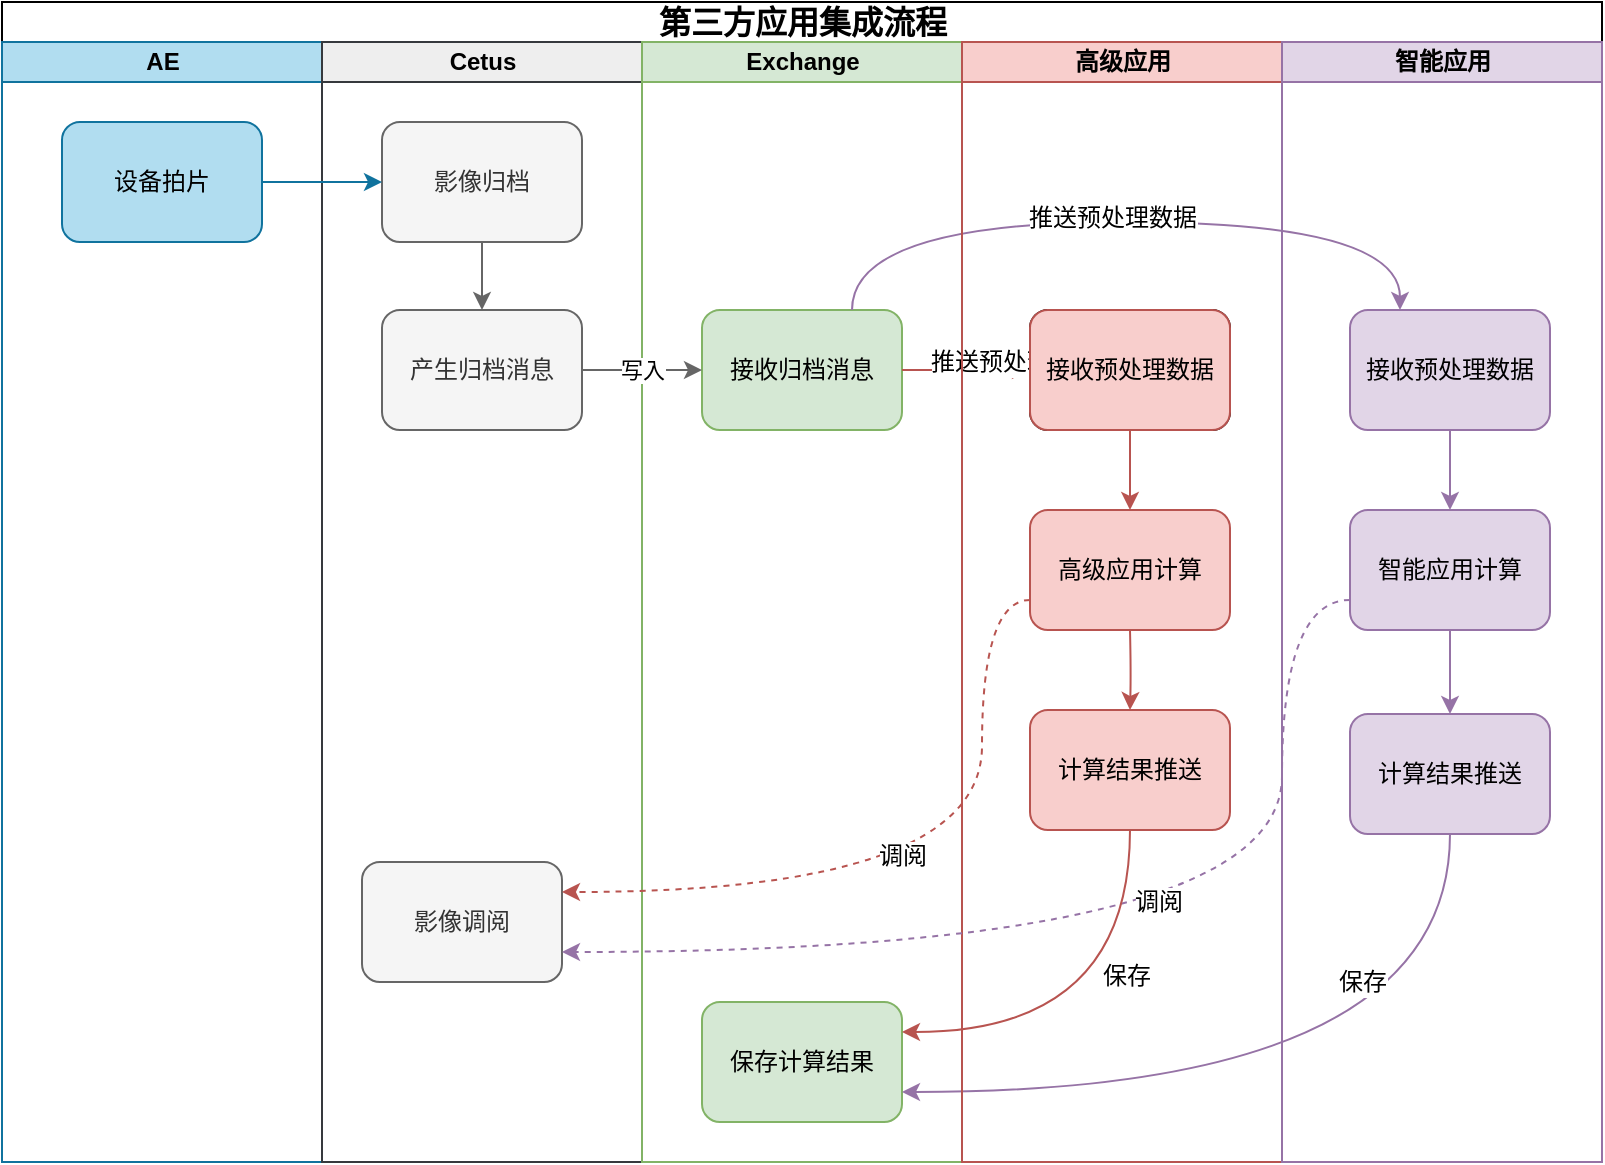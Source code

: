 <mxfile version="19.0.3" type="device"><diagram name="Page-1" id="74e2e168-ea6b-b213-b513-2b3c1d86103e"><mxGraphModel dx="1422" dy="881" grid="1" gridSize="10" guides="1" tooltips="1" connect="1" arrows="1" fold="1" page="1" pageScale="1" pageWidth="1100" pageHeight="850" background="#ffffff" math="0" shadow="0"><root><mxCell id="0"/><mxCell id="1" parent="0"/><mxCell id="77e6c97f196da883-1" value="&lt;span style=&quot;font-size: 16px;&quot;&gt;第三方应用集成流程&lt;/span&gt;" style="swimlane;html=1;childLayout=stackLayout;startSize=20;rounded=0;shadow=0;labelBackgroundColor=none;strokeWidth=1;fontFamily=Verdana;fontSize=8;align=center;fillColor=none;" parent="1" vertex="1"><mxGeometry x="70" y="40" width="800" height="580" as="geometry"/></mxCell><mxCell id="77e6c97f196da883-2" value="AE" style="swimlane;html=1;startSize=20;fillColor=#b1ddf0;strokeColor=#10739E;" parent="77e6c97f196da883-1" vertex="1"><mxGeometry y="20" width="160" height="560" as="geometry"/></mxCell><mxCell id="zWs-Ectqi9zTFfrd9tsQ-1" value="设备拍片" style="rounded=1;whiteSpace=wrap;html=1;shadow=0;labelBackgroundColor=none;strokeWidth=1;fontFamily=Helvetica;fontSize=12;align=center;fillColor=#b1ddf0;strokeColor=#10739e;" parent="77e6c97f196da883-2" vertex="1"><mxGeometry x="30" y="40" width="100" height="60" as="geometry"/></mxCell><mxCell id="77e6c97f196da883-3" value="Cetus" style="swimlane;html=1;startSize=20;fillColor=#eeeeee;strokeColor=#36393d;" parent="77e6c97f196da883-1" vertex="1"><mxGeometry x="160" y="20" width="160" height="560" as="geometry"><mxRectangle x="160" y="20" width="30" height="660" as="alternateBounds"/></mxGeometry></mxCell><mxCell id="Jdh-Vw_Ew0GuvKV6sFA_-42" value="产生归档消息" style="rounded=1;whiteSpace=wrap;html=1;shadow=0;labelBackgroundColor=none;strokeWidth=1;fontFamily=Helvetica;fontSize=12;align=center;fillColor=#f5f5f5;strokeColor=#666666;fontColor=#333333;" parent="77e6c97f196da883-3" vertex="1"><mxGeometry x="30" y="134" width="100" height="60" as="geometry"/></mxCell><mxCell id="YCbSRnqNM8wkV4uKLwII-6" style="edgeStyle=orthogonalEdgeStyle;rounded=0;orthogonalLoop=1;jettySize=auto;html=1;exitX=0.5;exitY=1;exitDx=0;exitDy=0;entryX=0.5;entryY=0;entryDx=0;entryDy=0;strokeColor=#666666;" parent="77e6c97f196da883-3" source="YCbSRnqNM8wkV4uKLwII-3" target="Jdh-Vw_Ew0GuvKV6sFA_-42" edge="1"><mxGeometry relative="1" as="geometry"/></mxCell><mxCell id="YCbSRnqNM8wkV4uKLwII-3" value="影像归档" style="rounded=1;whiteSpace=wrap;html=1;shadow=0;labelBackgroundColor=none;strokeWidth=1;fontFamily=Helvetica;fontSize=12;align=center;fillColor=#f5f5f5;strokeColor=#666666;fontColor=#333333;" parent="77e6c97f196da883-3" vertex="1"><mxGeometry x="30" y="40" width="100" height="60" as="geometry"/></mxCell><mxCell id="Jdh-Vw_Ew0GuvKV6sFA_-101" value="影像调阅" style="rounded=1;whiteSpace=wrap;html=1;shadow=0;labelBackgroundColor=none;strokeWidth=1;fontFamily=Helvetica;fontSize=12;align=center;fillColor=#f5f5f5;strokeColor=#666666;fontColor=#333333;" parent="77e6c97f196da883-3" vertex="1"><mxGeometry x="20" y="410" width="100" height="60" as="geometry"/></mxCell><mxCell id="77e6c97f196da883-5" value="Exchange" style="swimlane;html=1;startSize=20;fillColor=#d5e8d4;strokeColor=#82b366;" parent="77e6c97f196da883-1" vertex="1"><mxGeometry x="320" y="20" width="160" height="560" as="geometry"><mxRectangle x="320" y="20" width="30" height="660" as="alternateBounds"/></mxGeometry></mxCell><mxCell id="YCbSRnqNM8wkV4uKLwII-4" value="接收归档消息" style="rounded=1;whiteSpace=wrap;html=1;shadow=0;labelBackgroundColor=none;strokeWidth=1;fontFamily=Helvetica;fontSize=12;align=center;fillColor=#d5e8d4;strokeColor=#82b366;" parent="77e6c97f196da883-5" vertex="1"><mxGeometry x="30" y="134" width="100" height="60" as="geometry"/></mxCell><mxCell id="Jdh-Vw_Ew0GuvKV6sFA_-36" value="保存计算结果" style="rounded=1;whiteSpace=wrap;html=1;shadow=0;labelBackgroundColor=none;strokeWidth=1;fontFamily=Helvetica;fontSize=12;align=center;fillColor=#d5e8d4;strokeColor=#82b366;" parent="77e6c97f196da883-5" vertex="1"><mxGeometry x="30" y="480" width="100" height="60" as="geometry"/></mxCell><mxCell id="Jdh-Vw_Ew0GuvKV6sFA_-19" style="edgeStyle=orthogonalEdgeStyle;rounded=0;orthogonalLoop=1;jettySize=auto;html=1;entryX=0;entryY=0.5;entryDx=0;entryDy=0;fontFamily=Helvetica;fontSize=12;exitX=1;exitY=0.5;exitDx=0;exitDy=0;fillColor=#f8cecc;strokeColor=#b85450;" parent="77e6c97f196da883-1" source="YCbSRnqNM8wkV4uKLwII-4" target="Jdh-Vw_Ew0GuvKV6sFA_-18" edge="1"><mxGeometry relative="1" as="geometry"><mxPoint x="300" y="640" as="sourcePoint"/></mxGeometry></mxCell><mxCell id="Jdh-Vw_Ew0GuvKV6sFA_-20" style="rounded=0;orthogonalLoop=1;jettySize=auto;html=1;elbow=vertical;entryX=0.25;entryY=0;entryDx=0;entryDy=0;edgeStyle=orthogonalEdgeStyle;curved=1;fontFamily=Helvetica;fontSize=12;exitX=0.75;exitY=0;exitDx=0;exitDy=0;fillColor=#e1d5e7;strokeColor=#9673a6;" parent="77e6c97f196da883-1" source="YCbSRnqNM8wkV4uKLwII-4" target="Jdh-Vw_Ew0GuvKV6sFA_-10" edge="1"><mxGeometry relative="1" as="geometry"><mxPoint x="300" y="640" as="sourcePoint"/><mxPoint x="810" y="700" as="targetPoint"/><Array as="points"><mxPoint x="425" y="110"/><mxPoint x="699" y="110"/></Array></mxGeometry></mxCell><mxCell id="Jdh-Vw_Ew0GuvKV6sFA_-21" value="推送预处理数据" style="edgeLabel;html=1;align=center;verticalAlign=middle;resizable=0;points=[];fontFamily=Helvetica;fontSize=12;" parent="Jdh-Vw_Ew0GuvKV6sFA_-20" vertex="1" connectable="0"><mxGeometry x="-0.476" y="-1" relative="1" as="geometry"><mxPoint x="30" y="69" as="offset"/></mxGeometry></mxCell><mxCell id="Jdh-Vw_Ew0GuvKV6sFA_-23" value="推送预处理数据" style="edgeLabel;html=1;align=center;verticalAlign=middle;resizable=0;points=[];fontFamily=Helvetica;fontSize=12;" parent="Jdh-Vw_Ew0GuvKV6sFA_-20" vertex="1" connectable="0"><mxGeometry x="0.19" y="16" relative="1" as="geometry"><mxPoint x="-42.0" y="14" as="offset"/></mxGeometry></mxCell><mxCell id="Jdh-Vw_Ew0GuvKV6sFA_-40" style="rounded=0;orthogonalLoop=1;jettySize=auto;html=1;exitX=0.5;exitY=1;exitDx=0;exitDy=0;entryX=1;entryY=0.75;entryDx=0;entryDy=0;edgeStyle=orthogonalEdgeStyle;curved=1;fontFamily=Helvetica;fontSize=12;fillColor=#e1d5e7;strokeColor=#9673a6;" parent="77e6c97f196da883-1" source="Jdh-Vw_Ew0GuvKV6sFA_-32" target="Jdh-Vw_Ew0GuvKV6sFA_-36" edge="1"><mxGeometry relative="1" as="geometry"><Array as="points"><mxPoint x="724" y="545"/></Array></mxGeometry></mxCell><mxCell id="Jdh-Vw_Ew0GuvKV6sFA_-41" value="保存" style="edgeLabel;html=1;align=center;verticalAlign=middle;resizable=0;points=[];fontFamily=Helvetica;fontSize=12;" parent="Jdh-Vw_Ew0GuvKV6sFA_-40" vertex="1" connectable="0"><mxGeometry x="-0.214" y="-7" relative="1" as="geometry"><mxPoint x="-15" y="-48" as="offset"/></mxGeometry></mxCell><mxCell id="Jdh-Vw_Ew0GuvKV6sFA_-107" value="调阅" style="edgeStyle=orthogonalEdgeStyle;curved=1;rounded=0;orthogonalLoop=1;jettySize=auto;html=1;exitX=0;exitY=0.75;exitDx=0;exitDy=0;entryX=1;entryY=0.25;entryDx=0;entryDy=0;dashed=1;fontFamily=Helvetica;fontSize=12;fillColor=#f8cecc;strokeColor=#b85450;" parent="77e6c97f196da883-1" source="Jdh-Vw_Ew0GuvKV6sFA_-100" target="Jdh-Vw_Ew0GuvKV6sFA_-101" edge="1"><mxGeometry x="-0.203" y="-40" relative="1" as="geometry"><Array as="points"><mxPoint x="490" y="299"/><mxPoint x="490" y="445"/></Array><mxPoint as="offset"/></mxGeometry></mxCell><mxCell id="77e6c97f196da883-7" value="高级应用" style="swimlane;html=1;startSize=20;fillColor=#f8cecc;strokeColor=#b85450;" parent="77e6c97f196da883-1" vertex="1"><mxGeometry x="480" y="20" width="160" height="560" as="geometry"><mxRectangle x="640" y="20" width="30" height="660" as="alternateBounds"/></mxGeometry></mxCell><mxCell id="Jdh-Vw_Ew0GuvKV6sFA_-24" style="edgeStyle=orthogonalEdgeStyle;curved=1;rounded=0;orthogonalLoop=1;jettySize=auto;html=1;exitX=0.5;exitY=1;exitDx=0;exitDy=0;entryX=0.5;entryY=0;entryDx=0;entryDy=0;fontFamily=Helvetica;fontSize=12;fillColor=#f8cecc;strokeColor=#b85450;" parent="77e6c97f196da883-7" source="Jdh-Vw_Ew0GuvKV6sFA_-18" target="Jdh-Vw_Ew0GuvKV6sFA_-100" edge="1"><mxGeometry relative="1" as="geometry"><mxPoint x="84" y="234" as="targetPoint"/></mxGeometry></mxCell><mxCell id="Jdh-Vw_Ew0GuvKV6sFA_-18" value="接收预处理数据" style="rounded=1;whiteSpace=wrap;html=1;shadow=0;labelBackgroundColor=none;strokeWidth=1;fontFamily=Helvetica;fontSize=12;align=center;" parent="77e6c97f196da883-7" vertex="1"><mxGeometry x="34" y="134" width="100" height="60" as="geometry"/></mxCell><mxCell id="Jdh-Vw_Ew0GuvKV6sFA_-33" style="edgeStyle=orthogonalEdgeStyle;curved=1;rounded=0;orthogonalLoop=1;jettySize=auto;html=1;exitX=0.5;exitY=1;exitDx=0;exitDy=0;entryX=0.5;entryY=0;entryDx=0;entryDy=0;fontFamily=Helvetica;fontSize=12;fillColor=#f8cecc;strokeColor=#b85450;" parent="77e6c97f196da883-7" target="Jdh-Vw_Ew0GuvKV6sFA_-31" edge="1"><mxGeometry relative="1" as="geometry"><mxPoint x="84" y="294" as="sourcePoint"/></mxGeometry></mxCell><mxCell id="Jdh-Vw_Ew0GuvKV6sFA_-31" value="计算结果推送" style="rounded=1;whiteSpace=wrap;html=1;shadow=0;labelBackgroundColor=none;strokeWidth=1;fontFamily=Helvetica;fontSize=12;align=center;fillColor=#f8cecc;strokeColor=#b85450;" parent="77e6c97f196da883-7" vertex="1"><mxGeometry x="34" y="334" width="100" height="60" as="geometry"/></mxCell><mxCell id="Jdh-Vw_Ew0GuvKV6sFA_-99" value="接收预处理数据" style="rounded=1;whiteSpace=wrap;html=1;shadow=0;labelBackgroundColor=none;strokeWidth=1;fontFamily=Helvetica;fontSize=12;align=center;fillColor=#f8cecc;strokeColor=#b85450;" parent="77e6c97f196da883-7" vertex="1"><mxGeometry x="34" y="134" width="100" height="60" as="geometry"/></mxCell><mxCell id="Jdh-Vw_Ew0GuvKV6sFA_-100" value="高级应用计算" style="rounded=1;whiteSpace=wrap;html=1;shadow=0;labelBackgroundColor=none;strokeWidth=1;fontFamily=Helvetica;fontSize=12;align=center;fillColor=#f8cecc;strokeColor=#b85450;" parent="77e6c97f196da883-7" vertex="1"><mxGeometry x="34" y="234" width="100" height="60" as="geometry"/></mxCell><mxCell id="Jdh-Vw_Ew0GuvKV6sFA_-9" value="智能应用" style="swimlane;html=1;startSize=20;fillColor=#e1d5e7;strokeColor=#9673a6;" parent="77e6c97f196da883-1" vertex="1"><mxGeometry x="640" y="20" width="160" height="560" as="geometry"><mxRectangle x="800" y="20" width="30" height="660" as="alternateBounds"/></mxGeometry></mxCell><mxCell id="Jdh-Vw_Ew0GuvKV6sFA_-26" style="edgeStyle=orthogonalEdgeStyle;curved=1;rounded=0;orthogonalLoop=1;jettySize=auto;html=1;exitX=0.5;exitY=1;exitDx=0;exitDy=0;entryX=0.5;entryY=0;entryDx=0;entryDy=0;fontFamily=Helvetica;fontSize=12;fillColor=#e1d5e7;strokeColor=#9673a6;" parent="Jdh-Vw_Ew0GuvKV6sFA_-9" source="Jdh-Vw_Ew0GuvKV6sFA_-10" target="Jdh-Vw_Ew0GuvKV6sFA_-25" edge="1"><mxGeometry relative="1" as="geometry"/></mxCell><mxCell id="Jdh-Vw_Ew0GuvKV6sFA_-10" value="接收预处理数据" style="rounded=1;whiteSpace=wrap;html=1;shadow=0;labelBackgroundColor=none;strokeWidth=1;fontFamily=Helvetica;fontSize=12;align=center;fillColor=#e1d5e7;strokeColor=#9673a6;" parent="Jdh-Vw_Ew0GuvKV6sFA_-9" vertex="1"><mxGeometry x="34" y="134" width="100" height="60" as="geometry"/></mxCell><mxCell id="Jdh-Vw_Ew0GuvKV6sFA_-34" style="edgeStyle=orthogonalEdgeStyle;curved=1;rounded=0;orthogonalLoop=1;jettySize=auto;html=1;entryX=0.5;entryY=0;entryDx=0;entryDy=0;fontFamily=Helvetica;fontSize=12;fillColor=#e1d5e7;strokeColor=#9673a6;" parent="Jdh-Vw_Ew0GuvKV6sFA_-9" source="Jdh-Vw_Ew0GuvKV6sFA_-25" target="Jdh-Vw_Ew0GuvKV6sFA_-32" edge="1"><mxGeometry relative="1" as="geometry"/></mxCell><mxCell id="Jdh-Vw_Ew0GuvKV6sFA_-25" value="智能应用计算" style="rounded=1;whiteSpace=wrap;html=1;shadow=0;labelBackgroundColor=none;strokeWidth=1;fontFamily=Helvetica;fontSize=12;align=center;fillColor=#e1d5e7;strokeColor=#9673a6;" parent="Jdh-Vw_Ew0GuvKV6sFA_-9" vertex="1"><mxGeometry x="34" y="234" width="100" height="60" as="geometry"/></mxCell><mxCell id="Jdh-Vw_Ew0GuvKV6sFA_-32" value="计算结果推送" style="rounded=1;whiteSpace=wrap;html=1;shadow=0;labelBackgroundColor=none;strokeWidth=1;fontFamily=Helvetica;fontSize=12;align=center;fillColor=#e1d5e7;strokeColor=#9673a6;" parent="Jdh-Vw_Ew0GuvKV6sFA_-9" vertex="1"><mxGeometry x="34" y="336" width="100" height="60" as="geometry"/></mxCell><mxCell id="YCbSRnqNM8wkV4uKLwII-102" value="写入" style="edgeStyle=orthogonalEdgeStyle;rounded=0;orthogonalLoop=1;jettySize=auto;html=1;exitX=1;exitY=0.5;exitDx=0;exitDy=0;entryX=0;entryY=0.5;entryDx=0;entryDy=0;strokeColor=#666666;" parent="77e6c97f196da883-1" source="Jdh-Vw_Ew0GuvKV6sFA_-42" target="YCbSRnqNM8wkV4uKLwII-4" edge="1"><mxGeometry relative="1" as="geometry"><mxPoint x="190" y="184" as="targetPoint"/></mxGeometry></mxCell><mxCell id="YCbSRnqNM8wkV4uKLwII-103" value="调阅" style="edgeStyle=orthogonalEdgeStyle;rounded=0;orthogonalLoop=1;jettySize=auto;html=1;exitX=0;exitY=0.75;exitDx=0;exitDy=0;entryX=1;entryY=0.75;entryDx=0;entryDy=0;curved=1;dashed=1;fontSize=12;fillColor=#e1d5e7;strokeColor=#9673a6;" parent="77e6c97f196da883-1" source="Jdh-Vw_Ew0GuvKV6sFA_-25" target="Jdh-Vw_Ew0GuvKV6sFA_-101" edge="1"><mxGeometry x="-0.043" y="-25" relative="1" as="geometry"><Array as="points"><mxPoint x="640" y="299"/><mxPoint x="640" y="475"/></Array><mxPoint as="offset"/></mxGeometry></mxCell><mxCell id="YCbSRnqNM8wkV4uKLwII-25" value="保存" style="rounded=0;orthogonalLoop=1;jettySize=auto;html=1;exitX=0.5;exitY=1;exitDx=0;exitDy=0;edgeStyle=orthogonalEdgeStyle;curved=1;fontFamily=Helvetica;fontSize=12;entryX=1;entryY=0.25;entryDx=0;entryDy=0;fillColor=#f8cecc;strokeColor=#b85450;" parent="77e6c97f196da883-1" source="Jdh-Vw_Ew0GuvKV6sFA_-31" target="Jdh-Vw_Ew0GuvKV6sFA_-36" edge="1"><mxGeometry x="-0.323" y="-2" relative="1" as="geometry"><mxPoint x="640" y="416" as="targetPoint"/><mxPoint x="700" y="384" as="sourcePoint"/><Array as="points"><mxPoint x="564" y="515"/></Array><mxPoint as="offset"/></mxGeometry></mxCell><mxCell id="zWs-Ectqi9zTFfrd9tsQ-2" style="edgeStyle=orthogonalEdgeStyle;rounded=0;orthogonalLoop=1;jettySize=auto;html=1;exitX=1;exitY=0.5;exitDx=0;exitDy=0;entryX=0;entryY=0.5;entryDx=0;entryDy=0;strokeColor=#10739E;" parent="77e6c97f196da883-1" source="zWs-Ectqi9zTFfrd9tsQ-1" target="YCbSRnqNM8wkV4uKLwII-3" edge="1"><mxGeometry relative="1" as="geometry"/></mxCell></root></mxGraphModel></diagram></mxfile>